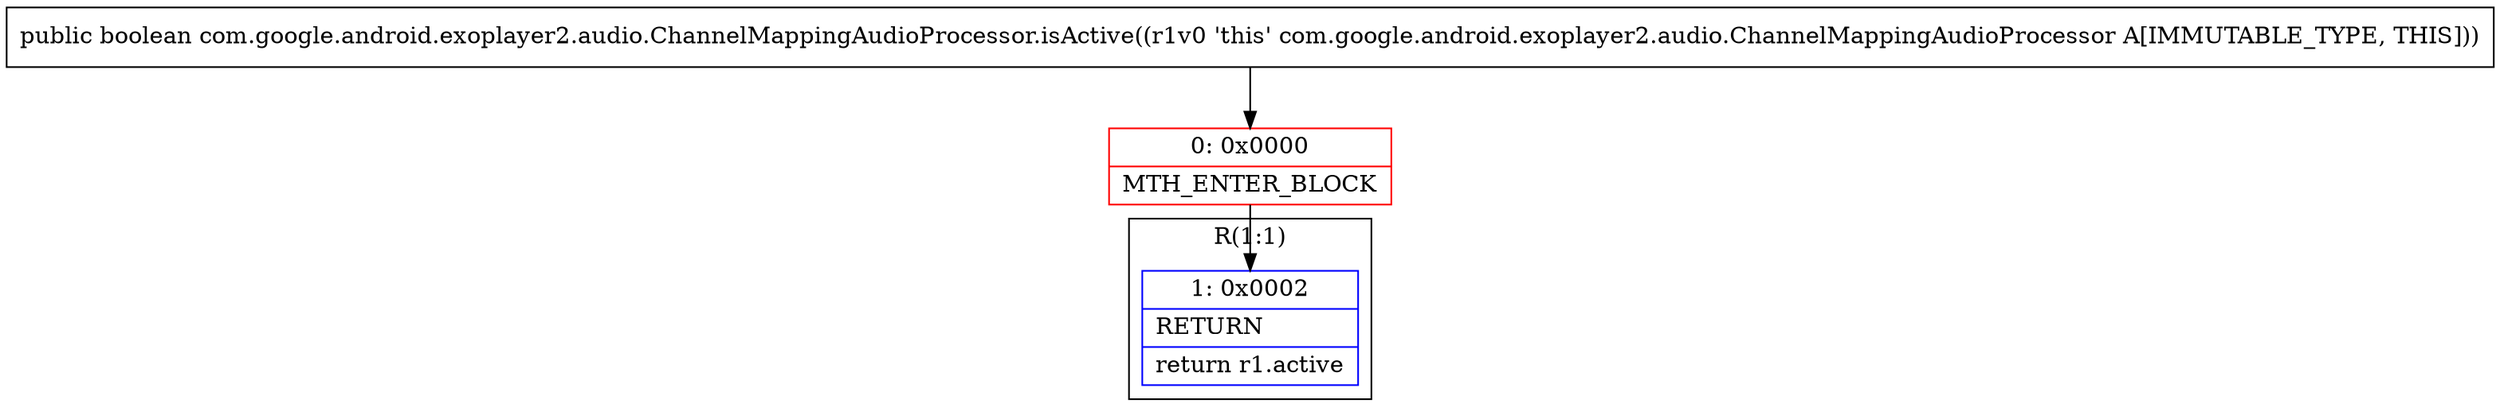 digraph "CFG forcom.google.android.exoplayer2.audio.ChannelMappingAudioProcessor.isActive()Z" {
subgraph cluster_Region_2144587247 {
label = "R(1:1)";
node [shape=record,color=blue];
Node_1 [shape=record,label="{1\:\ 0x0002|RETURN\l|return r1.active\l}"];
}
Node_0 [shape=record,color=red,label="{0\:\ 0x0000|MTH_ENTER_BLOCK\l}"];
MethodNode[shape=record,label="{public boolean com.google.android.exoplayer2.audio.ChannelMappingAudioProcessor.isActive((r1v0 'this' com.google.android.exoplayer2.audio.ChannelMappingAudioProcessor A[IMMUTABLE_TYPE, THIS])) }"];
MethodNode -> Node_0;
Node_0 -> Node_1;
}

